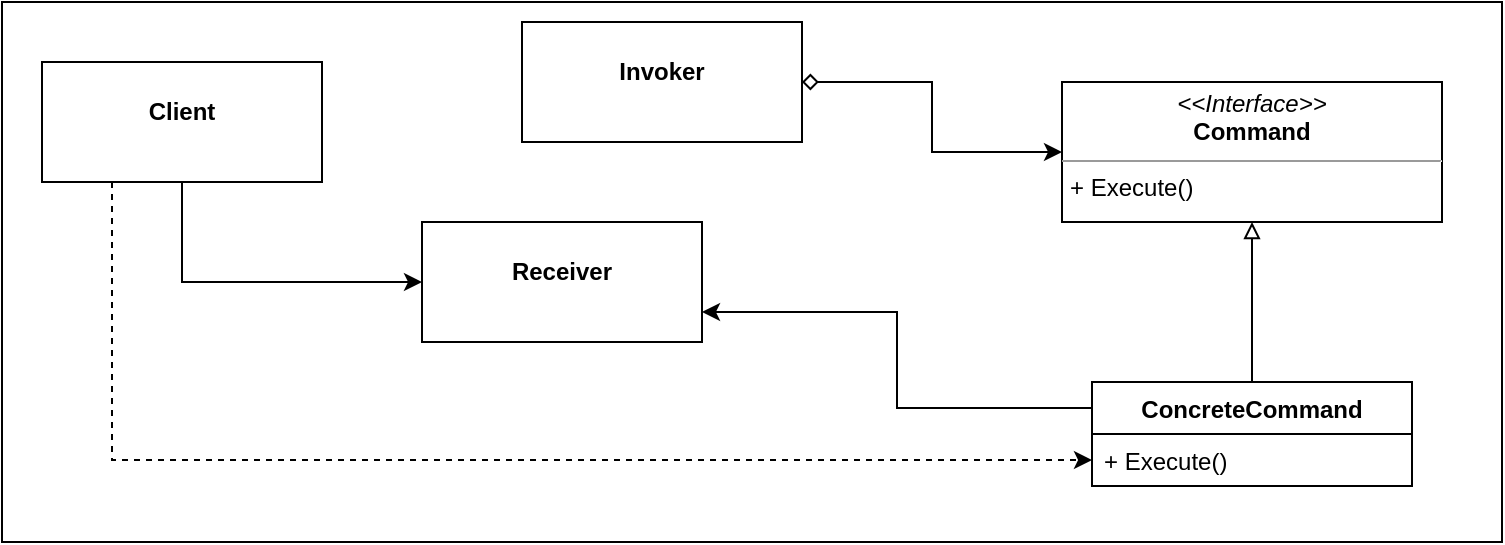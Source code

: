 <mxfile version="21.3.6" type="device">
  <diagram name="Page-1" id="rjE9p1RSg3lDvPbiWZpe">
    <mxGraphModel dx="1434" dy="739" grid="1" gridSize="10" guides="1" tooltips="1" connect="1" arrows="1" fold="1" page="1" pageScale="1" pageWidth="850" pageHeight="1100" math="0" shadow="0">
      <root>
        <mxCell id="0" />
        <mxCell id="1" parent="0" />
        <mxCell id="FaXRU5658oyIRG-1Cqcd-27" value="" style="rounded=0;whiteSpace=wrap;html=1;" vertex="1" parent="1">
          <mxGeometry x="10" y="10" width="750" height="270" as="geometry" />
        </mxCell>
        <mxCell id="FaXRU5658oyIRG-1Cqcd-6" value="&lt;p style=&quot;margin:0px;margin-top:4px;text-align:center;&quot;&gt;&lt;i&gt;&amp;lt;&amp;lt;Interface&amp;gt;&amp;gt;&lt;/i&gt;&lt;br&gt;&lt;b&gt;Command&lt;/b&gt;&lt;/p&gt;&lt;hr size=&quot;1&quot;&gt;&lt;p style=&quot;margin:0px;margin-left:4px;&quot;&gt;+ Execute()&lt;br&gt;&lt;/p&gt;" style="verticalAlign=top;align=left;overflow=fill;fontSize=12;fontFamily=Helvetica;html=1;whiteSpace=wrap;" vertex="1" parent="1">
          <mxGeometry x="540" y="50" width="190" height="70" as="geometry" />
        </mxCell>
        <mxCell id="FaXRU5658oyIRG-1Cqcd-26" style="edgeStyle=orthogonalEdgeStyle;rounded=0;orthogonalLoop=1;jettySize=auto;html=1;endArrow=block;endFill=0;" edge="1" parent="1" source="FaXRU5658oyIRG-1Cqcd-7" target="FaXRU5658oyIRG-1Cqcd-6">
          <mxGeometry relative="1" as="geometry" />
        </mxCell>
        <mxCell id="FaXRU5658oyIRG-1Cqcd-28" style="edgeStyle=orthogonalEdgeStyle;rounded=0;orthogonalLoop=1;jettySize=auto;html=1;exitX=0;exitY=0.25;exitDx=0;exitDy=0;entryX=1;entryY=0.75;entryDx=0;entryDy=0;" edge="1" parent="1" source="FaXRU5658oyIRG-1Cqcd-7" target="FaXRU5658oyIRG-1Cqcd-17">
          <mxGeometry relative="1" as="geometry" />
        </mxCell>
        <mxCell id="FaXRU5658oyIRG-1Cqcd-7" value="ConcreteCommand" style="swimlane;fontStyle=1;align=center;verticalAlign=top;childLayout=stackLayout;horizontal=1;startSize=26;horizontalStack=0;resizeParent=1;resizeParentMax=0;resizeLast=0;collapsible=1;marginBottom=0;whiteSpace=wrap;html=1;" vertex="1" parent="1">
          <mxGeometry x="555" y="200" width="160" height="52" as="geometry" />
        </mxCell>
        <mxCell id="FaXRU5658oyIRG-1Cqcd-10" value="+ Execute()" style="text;strokeColor=none;fillColor=none;align=left;verticalAlign=top;spacingLeft=4;spacingRight=4;overflow=hidden;rotatable=0;points=[[0,0.5],[1,0.5]];portConstraint=eastwest;whiteSpace=wrap;html=1;" vertex="1" parent="FaXRU5658oyIRG-1Cqcd-7">
          <mxGeometry y="26" width="160" height="26" as="geometry" />
        </mxCell>
        <mxCell id="FaXRU5658oyIRG-1Cqcd-17" value="&lt;p style=&quot;margin:0px;margin-top:4px;text-align:center;&quot;&gt;&lt;br&gt;&lt;b&gt;Receiver&lt;/b&gt;&lt;/p&gt;" style="verticalAlign=top;align=left;overflow=fill;fontSize=12;fontFamily=Helvetica;html=1;whiteSpace=wrap;" vertex="1" parent="1">
          <mxGeometry x="220" y="120" width="140" height="60" as="geometry" />
        </mxCell>
        <mxCell id="FaXRU5658oyIRG-1Cqcd-25" style="edgeStyle=orthogonalEdgeStyle;rounded=0;orthogonalLoop=1;jettySize=auto;html=1;exitX=1;exitY=0.5;exitDx=0;exitDy=0;entryX=0;entryY=0.5;entryDx=0;entryDy=0;startArrow=diamond;startFill=0;" edge="1" parent="1" source="FaXRU5658oyIRG-1Cqcd-20" target="FaXRU5658oyIRG-1Cqcd-6">
          <mxGeometry relative="1" as="geometry" />
        </mxCell>
        <mxCell id="FaXRU5658oyIRG-1Cqcd-20" value="&lt;p style=&quot;margin:0px;margin-top:4px;text-align:center;&quot;&gt;&lt;br&gt;&lt;b&gt;Invoker&lt;/b&gt;&lt;/p&gt;" style="verticalAlign=top;align=left;overflow=fill;fontSize=12;fontFamily=Helvetica;html=1;whiteSpace=wrap;" vertex="1" parent="1">
          <mxGeometry x="270" y="20" width="140" height="60" as="geometry" />
        </mxCell>
        <mxCell id="FaXRU5658oyIRG-1Cqcd-23" style="edgeStyle=orthogonalEdgeStyle;rounded=0;orthogonalLoop=1;jettySize=auto;html=1;exitX=0.5;exitY=1;exitDx=0;exitDy=0;entryX=0;entryY=0.5;entryDx=0;entryDy=0;" edge="1" parent="1" source="FaXRU5658oyIRG-1Cqcd-21" target="FaXRU5658oyIRG-1Cqcd-17">
          <mxGeometry relative="1" as="geometry" />
        </mxCell>
        <mxCell id="FaXRU5658oyIRG-1Cqcd-24" style="edgeStyle=orthogonalEdgeStyle;rounded=0;orthogonalLoop=1;jettySize=auto;html=1;exitX=0.25;exitY=1;exitDx=0;exitDy=0;entryX=0;entryY=0.5;entryDx=0;entryDy=0;dashed=1;" edge="1" parent="1" source="FaXRU5658oyIRG-1Cqcd-21" target="FaXRU5658oyIRG-1Cqcd-10">
          <mxGeometry relative="1" as="geometry" />
        </mxCell>
        <mxCell id="FaXRU5658oyIRG-1Cqcd-21" value="&lt;p style=&quot;margin:0px;margin-top:4px;text-align:center;&quot;&gt;&lt;br&gt;&lt;b&gt;Client&lt;/b&gt;&lt;/p&gt;" style="verticalAlign=top;align=left;overflow=fill;fontSize=12;fontFamily=Helvetica;html=1;whiteSpace=wrap;" vertex="1" parent="1">
          <mxGeometry x="30" y="40" width="140" height="60" as="geometry" />
        </mxCell>
      </root>
    </mxGraphModel>
  </diagram>
</mxfile>
